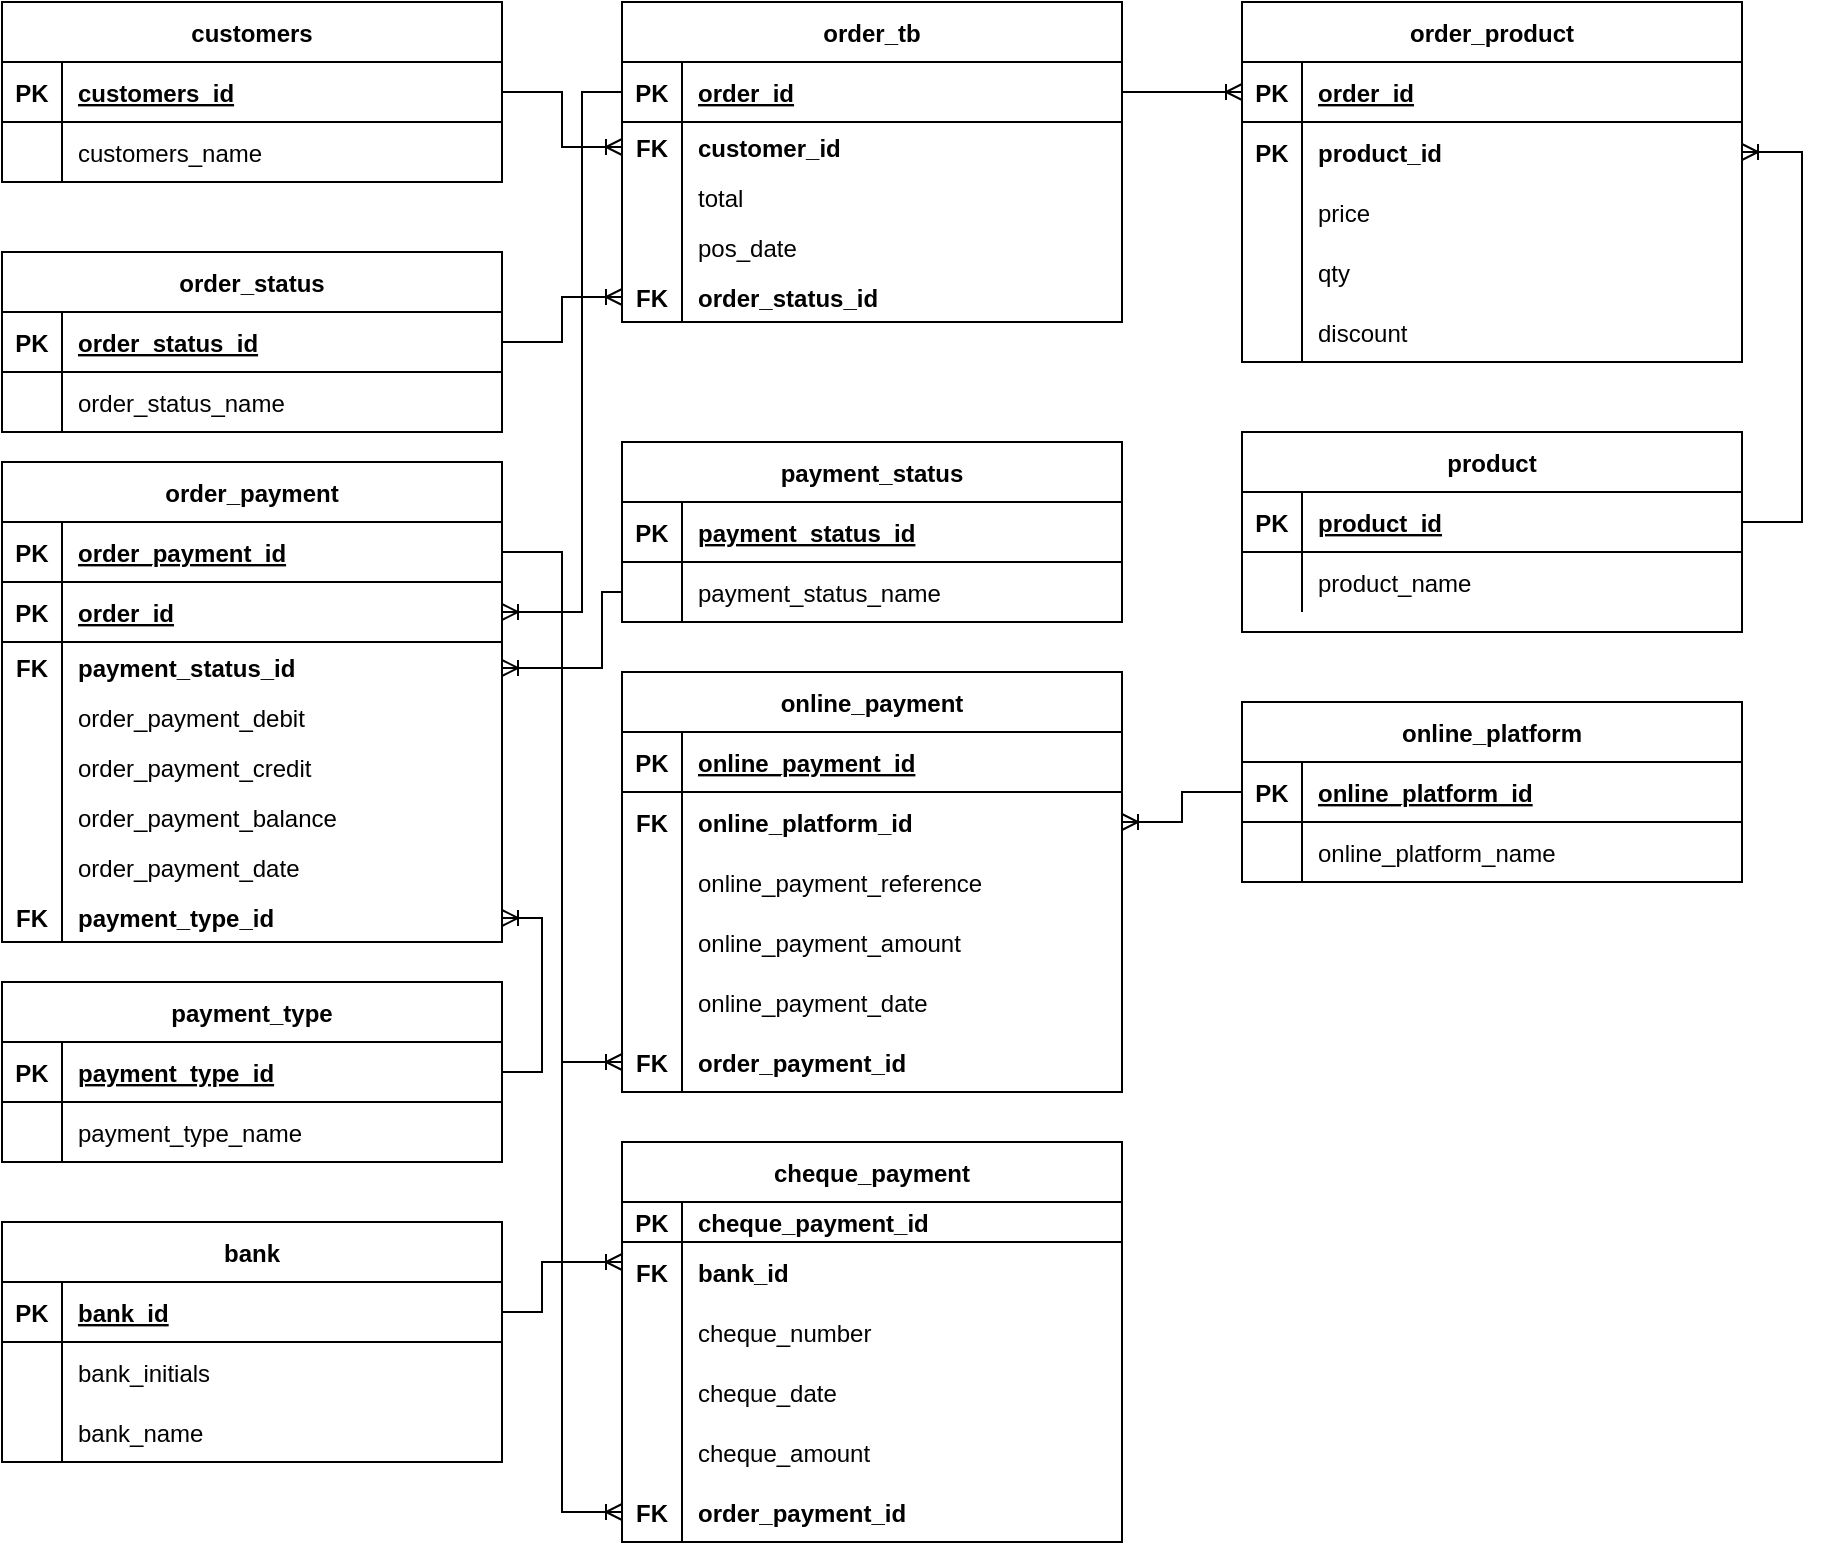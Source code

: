<mxfile version="15.5.2" type="device"><diagram id="R2lEEEUBdFMjLlhIrx00" name="Page-1"><mxGraphModel dx="1693" dy="313" grid="1" gridSize="10" guides="1" tooltips="1" connect="1" arrows="1" fold="1" page="1" pageScale="1" pageWidth="1100" pageHeight="850" math="0" shadow="0" extFonts="Permanent Marker^https://fonts.googleapis.com/css?family=Permanent+Marker"><root><mxCell id="0"/><mxCell id="1" parent="0"/><mxCell id="C-vyLk0tnHw3VtMMgP7b-23" value="customers" style="shape=table;startSize=30;container=1;collapsible=1;childLayout=tableLayout;fixedRows=1;rowLines=0;fontStyle=1;align=center;resizeLast=1;" parent="1" vertex="1"><mxGeometry x="-1100" width="250" height="90" as="geometry"/></mxCell><mxCell id="C-vyLk0tnHw3VtMMgP7b-24" value="" style="shape=partialRectangle;collapsible=0;dropTarget=0;pointerEvents=0;fillColor=none;points=[[0,0.5],[1,0.5]];portConstraint=eastwest;top=0;left=0;right=0;bottom=1;" parent="C-vyLk0tnHw3VtMMgP7b-23" vertex="1"><mxGeometry y="30" width="250" height="30" as="geometry"/></mxCell><mxCell id="C-vyLk0tnHw3VtMMgP7b-25" value="PK" style="shape=partialRectangle;overflow=hidden;connectable=0;fillColor=none;top=0;left=0;bottom=0;right=0;fontStyle=1;" parent="C-vyLk0tnHw3VtMMgP7b-24" vertex="1"><mxGeometry width="30" height="30" as="geometry"><mxRectangle width="30" height="30" as="alternateBounds"/></mxGeometry></mxCell><mxCell id="C-vyLk0tnHw3VtMMgP7b-26" value="customers_id" style="shape=partialRectangle;overflow=hidden;connectable=0;fillColor=none;top=0;left=0;bottom=0;right=0;align=left;spacingLeft=6;fontStyle=5;" parent="C-vyLk0tnHw3VtMMgP7b-24" vertex="1"><mxGeometry x="30" width="220" height="30" as="geometry"><mxRectangle width="220" height="30" as="alternateBounds"/></mxGeometry></mxCell><mxCell id="C-vyLk0tnHw3VtMMgP7b-27" value="" style="shape=partialRectangle;collapsible=0;dropTarget=0;pointerEvents=0;fillColor=none;points=[[0,0.5],[1,0.5]];portConstraint=eastwest;top=0;left=0;right=0;bottom=0;" parent="C-vyLk0tnHw3VtMMgP7b-23" vertex="1"><mxGeometry y="60" width="250" height="30" as="geometry"/></mxCell><mxCell id="C-vyLk0tnHw3VtMMgP7b-28" value="" style="shape=partialRectangle;overflow=hidden;connectable=0;fillColor=none;top=0;left=0;bottom=0;right=0;" parent="C-vyLk0tnHw3VtMMgP7b-27" vertex="1"><mxGeometry width="30" height="30" as="geometry"><mxRectangle width="30" height="30" as="alternateBounds"/></mxGeometry></mxCell><mxCell id="C-vyLk0tnHw3VtMMgP7b-29" value="customers_name" style="shape=partialRectangle;overflow=hidden;connectable=0;fillColor=none;top=0;left=0;bottom=0;right=0;align=left;spacingLeft=6;" parent="C-vyLk0tnHw3VtMMgP7b-27" vertex="1"><mxGeometry x="30" width="220" height="30" as="geometry"><mxRectangle width="220" height="30" as="alternateBounds"/></mxGeometry></mxCell><mxCell id="OqWSQpisid475_bXJxbs-2" value="product" style="shape=table;startSize=30;container=1;collapsible=1;childLayout=tableLayout;fixedRows=1;rowLines=0;fontStyle=1;align=center;resizeLast=1;" parent="1" vertex="1"><mxGeometry x="-480" y="215" width="250" height="100" as="geometry"/></mxCell><mxCell id="OqWSQpisid475_bXJxbs-3" value="" style="shape=partialRectangle;collapsible=0;dropTarget=0;pointerEvents=0;fillColor=none;points=[[0,0.5],[1,0.5]];portConstraint=eastwest;top=0;left=0;right=0;bottom=1;" parent="OqWSQpisid475_bXJxbs-2" vertex="1"><mxGeometry y="30" width="250" height="30" as="geometry"/></mxCell><mxCell id="OqWSQpisid475_bXJxbs-4" value="PK" style="shape=partialRectangle;overflow=hidden;connectable=0;fillColor=none;top=0;left=0;bottom=0;right=0;fontStyle=1;" parent="OqWSQpisid475_bXJxbs-3" vertex="1"><mxGeometry width="30" height="30" as="geometry"><mxRectangle width="30" height="30" as="alternateBounds"/></mxGeometry></mxCell><mxCell id="OqWSQpisid475_bXJxbs-5" value="product_id" style="shape=partialRectangle;overflow=hidden;connectable=0;fillColor=none;top=0;left=0;bottom=0;right=0;align=left;spacingLeft=6;fontStyle=5;" parent="OqWSQpisid475_bXJxbs-3" vertex="1"><mxGeometry x="30" width="220" height="30" as="geometry"><mxRectangle width="220" height="30" as="alternateBounds"/></mxGeometry></mxCell><mxCell id="OqWSQpisid475_bXJxbs-6" value="" style="shape=partialRectangle;collapsible=0;dropTarget=0;pointerEvents=0;fillColor=none;points=[[0,0.5],[1,0.5]];portConstraint=eastwest;top=0;left=0;right=0;bottom=0;" parent="OqWSQpisid475_bXJxbs-2" vertex="1"><mxGeometry y="60" width="250" height="30" as="geometry"/></mxCell><mxCell id="OqWSQpisid475_bXJxbs-7" value="" style="shape=partialRectangle;overflow=hidden;connectable=0;fillColor=none;top=0;left=0;bottom=0;right=0;" parent="OqWSQpisid475_bXJxbs-6" vertex="1"><mxGeometry width="30" height="30" as="geometry"><mxRectangle width="30" height="30" as="alternateBounds"/></mxGeometry></mxCell><mxCell id="OqWSQpisid475_bXJxbs-8" value="product_name" style="shape=partialRectangle;overflow=hidden;connectable=0;fillColor=none;top=0;left=0;bottom=0;right=0;align=left;spacingLeft=6;" parent="OqWSQpisid475_bXJxbs-6" vertex="1"><mxGeometry x="30" width="220" height="30" as="geometry"><mxRectangle width="220" height="30" as="alternateBounds"/></mxGeometry></mxCell><mxCell id="OqWSQpisid475_bXJxbs-9" value="order_product" style="shape=table;startSize=30;container=1;collapsible=1;childLayout=tableLayout;fixedRows=1;rowLines=0;fontStyle=1;align=center;resizeLast=1;" parent="1" vertex="1"><mxGeometry x="-480" width="250" height="180" as="geometry"/></mxCell><mxCell id="OqWSQpisid475_bXJxbs-10" value="" style="shape=partialRectangle;collapsible=0;dropTarget=0;pointerEvents=0;fillColor=none;points=[[0,0.5],[1,0.5]];portConstraint=eastwest;top=0;left=0;right=0;bottom=1;" parent="OqWSQpisid475_bXJxbs-9" vertex="1"><mxGeometry y="30" width="250" height="30" as="geometry"/></mxCell><mxCell id="OqWSQpisid475_bXJxbs-11" value="PK" style="shape=partialRectangle;overflow=hidden;connectable=0;fillColor=none;top=0;left=0;bottom=0;right=0;fontStyle=1;" parent="OqWSQpisid475_bXJxbs-10" vertex="1"><mxGeometry width="30" height="30" as="geometry"><mxRectangle width="30" height="30" as="alternateBounds"/></mxGeometry></mxCell><mxCell id="OqWSQpisid475_bXJxbs-12" value="order_id" style="shape=partialRectangle;overflow=hidden;connectable=0;fillColor=none;top=0;left=0;bottom=0;right=0;align=left;spacingLeft=6;fontStyle=5;" parent="OqWSQpisid475_bXJxbs-10" vertex="1"><mxGeometry x="30" width="220" height="30" as="geometry"><mxRectangle width="220" height="30" as="alternateBounds"/></mxGeometry></mxCell><mxCell id="OqWSQpisid475_bXJxbs-13" value="" style="shape=partialRectangle;collapsible=0;dropTarget=0;pointerEvents=0;fillColor=none;points=[[0,0.5],[1,0.5]];portConstraint=eastwest;top=0;left=0;right=0;bottom=0;" parent="OqWSQpisid475_bXJxbs-9" vertex="1"><mxGeometry y="60" width="250" height="30" as="geometry"/></mxCell><mxCell id="OqWSQpisid475_bXJxbs-14" value="PK" style="shape=partialRectangle;overflow=hidden;connectable=0;fillColor=none;top=0;left=0;bottom=0;right=0;fontStyle=1" parent="OqWSQpisid475_bXJxbs-13" vertex="1"><mxGeometry width="30" height="30" as="geometry"><mxRectangle width="30" height="30" as="alternateBounds"/></mxGeometry></mxCell><mxCell id="OqWSQpisid475_bXJxbs-15" value="product_id" style="shape=partialRectangle;overflow=hidden;connectable=0;fillColor=none;top=0;left=0;bottom=0;right=0;align=left;spacingLeft=6;fontStyle=1" parent="OqWSQpisid475_bXJxbs-13" vertex="1"><mxGeometry x="30" width="220" height="30" as="geometry"><mxRectangle width="220" height="30" as="alternateBounds"/></mxGeometry></mxCell><mxCell id="908LzbmPAk_GckwjNabl-1" style="shape=partialRectangle;collapsible=0;dropTarget=0;pointerEvents=0;fillColor=none;points=[[0,0.5],[1,0.5]];portConstraint=eastwest;top=0;left=0;right=0;bottom=0;" parent="OqWSQpisid475_bXJxbs-9" vertex="1"><mxGeometry y="90" width="250" height="30" as="geometry"/></mxCell><mxCell id="908LzbmPAk_GckwjNabl-2" style="shape=partialRectangle;overflow=hidden;connectable=0;fillColor=none;top=0;left=0;bottom=0;right=0;fontStyle=1" parent="908LzbmPAk_GckwjNabl-1" vertex="1"><mxGeometry width="30" height="30" as="geometry"><mxRectangle width="30" height="30" as="alternateBounds"/></mxGeometry></mxCell><mxCell id="908LzbmPAk_GckwjNabl-3" value="price" style="shape=partialRectangle;overflow=hidden;connectable=0;fillColor=none;top=0;left=0;bottom=0;right=0;align=left;spacingLeft=6;fontStyle=0" parent="908LzbmPAk_GckwjNabl-1" vertex="1"><mxGeometry x="30" width="220" height="30" as="geometry"><mxRectangle width="220" height="30" as="alternateBounds"/></mxGeometry></mxCell><mxCell id="908LzbmPAk_GckwjNabl-4" style="shape=partialRectangle;collapsible=0;dropTarget=0;pointerEvents=0;fillColor=none;points=[[0,0.5],[1,0.5]];portConstraint=eastwest;top=0;left=0;right=0;bottom=0;" parent="OqWSQpisid475_bXJxbs-9" vertex="1"><mxGeometry y="120" width="250" height="30" as="geometry"/></mxCell><mxCell id="908LzbmPAk_GckwjNabl-5" style="shape=partialRectangle;overflow=hidden;connectable=0;fillColor=none;top=0;left=0;bottom=0;right=0;fontStyle=1" parent="908LzbmPAk_GckwjNabl-4" vertex="1"><mxGeometry width="30" height="30" as="geometry"><mxRectangle width="30" height="30" as="alternateBounds"/></mxGeometry></mxCell><mxCell id="908LzbmPAk_GckwjNabl-6" value="qty" style="shape=partialRectangle;overflow=hidden;connectable=0;fillColor=none;top=0;left=0;bottom=0;right=0;align=left;spacingLeft=6;fontStyle=0" parent="908LzbmPAk_GckwjNabl-4" vertex="1"><mxGeometry x="30" width="220" height="30" as="geometry"><mxRectangle width="220" height="30" as="alternateBounds"/></mxGeometry></mxCell><mxCell id="908LzbmPAk_GckwjNabl-7" style="shape=partialRectangle;collapsible=0;dropTarget=0;pointerEvents=0;fillColor=none;points=[[0,0.5],[1,0.5]];portConstraint=eastwest;top=0;left=0;right=0;bottom=0;" parent="OqWSQpisid475_bXJxbs-9" vertex="1"><mxGeometry y="150" width="250" height="30" as="geometry"/></mxCell><mxCell id="908LzbmPAk_GckwjNabl-8" style="shape=partialRectangle;overflow=hidden;connectable=0;fillColor=none;top=0;left=0;bottom=0;right=0;fontStyle=1" parent="908LzbmPAk_GckwjNabl-7" vertex="1"><mxGeometry width="30" height="30" as="geometry"><mxRectangle width="30" height="30" as="alternateBounds"/></mxGeometry></mxCell><mxCell id="908LzbmPAk_GckwjNabl-9" value="discount" style="shape=partialRectangle;overflow=hidden;connectable=0;fillColor=none;top=0;left=0;bottom=0;right=0;align=left;spacingLeft=6;fontStyle=0" parent="908LzbmPAk_GckwjNabl-7" vertex="1"><mxGeometry x="30" width="220" height="30" as="geometry"><mxRectangle width="220" height="30" as="alternateBounds"/></mxGeometry></mxCell><mxCell id="OqWSQpisid475_bXJxbs-23" value="order_tb" style="shape=table;startSize=30;container=1;collapsible=1;childLayout=tableLayout;fixedRows=1;rowLines=0;fontStyle=1;align=center;resizeLast=1;" parent="1" vertex="1"><mxGeometry x="-790" width="250" height="160" as="geometry"/></mxCell><mxCell id="OqWSQpisid475_bXJxbs-24" value="" style="shape=partialRectangle;collapsible=0;dropTarget=0;pointerEvents=0;fillColor=none;points=[[0,0.5],[1,0.5]];portConstraint=eastwest;top=0;left=0;right=0;bottom=1;" parent="OqWSQpisid475_bXJxbs-23" vertex="1"><mxGeometry y="30" width="250" height="30" as="geometry"/></mxCell><mxCell id="OqWSQpisid475_bXJxbs-25" value="PK" style="shape=partialRectangle;overflow=hidden;connectable=0;fillColor=none;top=0;left=0;bottom=0;right=0;fontStyle=1;" parent="OqWSQpisid475_bXJxbs-24" vertex="1"><mxGeometry width="30" height="30" as="geometry"><mxRectangle width="30" height="30" as="alternateBounds"/></mxGeometry></mxCell><mxCell id="OqWSQpisid475_bXJxbs-26" value="order_id" style="shape=partialRectangle;overflow=hidden;connectable=0;fillColor=none;top=0;left=0;bottom=0;right=0;align=left;spacingLeft=6;fontStyle=5;" parent="OqWSQpisid475_bXJxbs-24" vertex="1"><mxGeometry x="30" width="220" height="30" as="geometry"><mxRectangle width="220" height="30" as="alternateBounds"/></mxGeometry></mxCell><mxCell id="OqWSQpisid475_bXJxbs-27" value="" style="shape=partialRectangle;collapsible=0;dropTarget=0;pointerEvents=0;fillColor=none;points=[[0,0.5],[1,0.5]];portConstraint=eastwest;top=0;left=0;right=0;bottom=0;" parent="OqWSQpisid475_bXJxbs-23" vertex="1"><mxGeometry y="60" width="250" height="25" as="geometry"/></mxCell><mxCell id="OqWSQpisid475_bXJxbs-28" value="FK" style="shape=partialRectangle;overflow=hidden;connectable=0;fillColor=none;top=0;left=0;bottom=0;right=0;fontStyle=1" parent="OqWSQpisid475_bXJxbs-27" vertex="1"><mxGeometry width="30" height="25" as="geometry"><mxRectangle width="30" height="25" as="alternateBounds"/></mxGeometry></mxCell><mxCell id="OqWSQpisid475_bXJxbs-29" value="customer_id" style="shape=partialRectangle;overflow=hidden;connectable=0;fillColor=none;top=0;left=0;bottom=0;right=0;align=left;spacingLeft=6;fontStyle=1" parent="OqWSQpisid475_bXJxbs-27" vertex="1"><mxGeometry x="30" width="220" height="25" as="geometry"><mxRectangle width="220" height="25" as="alternateBounds"/></mxGeometry></mxCell><mxCell id="908LzbmPAk_GckwjNabl-13" style="shape=partialRectangle;collapsible=0;dropTarget=0;pointerEvents=0;fillColor=none;points=[[0,0.5],[1,0.5]];portConstraint=eastwest;top=0;left=0;right=0;bottom=0;" parent="OqWSQpisid475_bXJxbs-23" vertex="1"><mxGeometry y="85" width="250" height="25" as="geometry"/></mxCell><mxCell id="908LzbmPAk_GckwjNabl-14" style="shape=partialRectangle;overflow=hidden;connectable=0;fillColor=none;top=0;left=0;bottom=0;right=0;fontStyle=1" parent="908LzbmPAk_GckwjNabl-13" vertex="1"><mxGeometry width="30" height="25" as="geometry"><mxRectangle width="30" height="25" as="alternateBounds"/></mxGeometry></mxCell><mxCell id="908LzbmPAk_GckwjNabl-15" value="total  " style="shape=partialRectangle;overflow=hidden;connectable=0;fillColor=none;top=0;left=0;bottom=0;right=0;align=left;spacingLeft=6;fontStyle=0" parent="908LzbmPAk_GckwjNabl-13" vertex="1"><mxGeometry x="30" width="220" height="25" as="geometry"><mxRectangle width="220" height="25" as="alternateBounds"/></mxGeometry></mxCell><mxCell id="908LzbmPAk_GckwjNabl-10" style="shape=partialRectangle;collapsible=0;dropTarget=0;pointerEvents=0;fillColor=none;points=[[0,0.5],[1,0.5]];portConstraint=eastwest;top=0;left=0;right=0;bottom=0;" parent="OqWSQpisid475_bXJxbs-23" vertex="1"><mxGeometry y="110" width="250" height="25" as="geometry"/></mxCell><mxCell id="908LzbmPAk_GckwjNabl-11" style="shape=partialRectangle;overflow=hidden;connectable=0;fillColor=none;top=0;left=0;bottom=0;right=0;fontStyle=1" parent="908LzbmPAk_GckwjNabl-10" vertex="1"><mxGeometry width="30" height="25" as="geometry"><mxRectangle width="30" height="25" as="alternateBounds"/></mxGeometry></mxCell><mxCell id="908LzbmPAk_GckwjNabl-12" value="pos_date" style="shape=partialRectangle;overflow=hidden;connectable=0;fillColor=none;top=0;left=0;bottom=0;right=0;align=left;spacingLeft=6;fontStyle=0" parent="908LzbmPAk_GckwjNabl-10" vertex="1"><mxGeometry x="30" width="220" height="25" as="geometry"><mxRectangle width="220" height="25" as="alternateBounds"/></mxGeometry></mxCell><mxCell id="jsMU0-LpwHK5cwiuNWAK-1" style="shape=partialRectangle;collapsible=0;dropTarget=0;pointerEvents=0;fillColor=none;points=[[0,0.5],[1,0.5]];portConstraint=eastwest;top=0;left=0;right=0;bottom=0;" vertex="1" parent="OqWSQpisid475_bXJxbs-23"><mxGeometry y="135" width="250" height="25" as="geometry"/></mxCell><mxCell id="jsMU0-LpwHK5cwiuNWAK-2" value="FK" style="shape=partialRectangle;overflow=hidden;connectable=0;fillColor=none;top=0;left=0;bottom=0;right=0;fontStyle=1" vertex="1" parent="jsMU0-LpwHK5cwiuNWAK-1"><mxGeometry width="30" height="25" as="geometry"><mxRectangle width="30" height="25" as="alternateBounds"/></mxGeometry></mxCell><mxCell id="jsMU0-LpwHK5cwiuNWAK-3" value="order_status_id" style="shape=partialRectangle;overflow=hidden;connectable=0;fillColor=none;top=0;left=0;bottom=0;right=0;align=left;spacingLeft=6;fontStyle=1" vertex="1" parent="jsMU0-LpwHK5cwiuNWAK-1"><mxGeometry x="30" width="220" height="25" as="geometry"><mxRectangle width="220" height="25" as="alternateBounds"/></mxGeometry></mxCell><mxCell id="OqWSQpisid475_bXJxbs-31" value="" style="edgeStyle=entityRelationEdgeStyle;fontSize=12;html=1;endArrow=ERoneToMany;rounded=0;exitX=1;exitY=0.5;exitDx=0;exitDy=0;entryX=0;entryY=0.5;entryDx=0;entryDy=0;" parent="1" source="C-vyLk0tnHw3VtMMgP7b-24" target="OqWSQpisid475_bXJxbs-27" edge="1"><mxGeometry x="-1100" width="100" height="100" as="geometry"><mxPoint x="-660" y="235" as="sourcePoint"/><mxPoint x="-560" y="135" as="targetPoint"/></mxGeometry></mxCell><mxCell id="OqWSQpisid475_bXJxbs-33" value="" style="edgeStyle=entityRelationEdgeStyle;fontSize=12;html=1;endArrow=ERoneToMany;rounded=0;exitX=1;exitY=0.5;exitDx=0;exitDy=0;" parent="1" source="OqWSQpisid475_bXJxbs-3" target="OqWSQpisid475_bXJxbs-13" edge="1"><mxGeometry x="-1100" width="100" height="100" as="geometry"><mxPoint x="-840" y="55" as="sourcePoint"/><mxPoint x="-750" y="85" as="targetPoint"/></mxGeometry></mxCell><mxCell id="OqWSQpisid475_bXJxbs-34" value="" style="edgeStyle=entityRelationEdgeStyle;fontSize=12;html=1;endArrow=ERoneToMany;rounded=0;" parent="1" source="OqWSQpisid475_bXJxbs-24" target="OqWSQpisid475_bXJxbs-10" edge="1"><mxGeometry x="-1100" width="100" height="100" as="geometry"><mxPoint x="-840" y="135" as="sourcePoint"/><mxPoint x="-750" y="85" as="targetPoint"/></mxGeometry></mxCell><mxCell id="OqWSQpisid475_bXJxbs-35" value="order_payment" style="shape=table;startSize=30;container=1;collapsible=1;childLayout=tableLayout;fixedRows=1;rowLines=0;fontStyle=1;align=center;resizeLast=1;" parent="1" vertex="1"><mxGeometry x="-1100" y="230" width="250" height="240" as="geometry"/></mxCell><mxCell id="OqWSQpisid475_bXJxbs-36" value="" style="shape=partialRectangle;collapsible=0;dropTarget=0;pointerEvents=0;fillColor=none;points=[[0,0.5],[1,0.5]];portConstraint=eastwest;top=0;left=0;right=0;bottom=1;" parent="OqWSQpisid475_bXJxbs-35" vertex="1"><mxGeometry y="30" width="250" height="30" as="geometry"/></mxCell><mxCell id="OqWSQpisid475_bXJxbs-37" value="PK" style="shape=partialRectangle;overflow=hidden;connectable=0;fillColor=none;top=0;left=0;bottom=0;right=0;fontStyle=1;" parent="OqWSQpisid475_bXJxbs-36" vertex="1"><mxGeometry width="30" height="30" as="geometry"><mxRectangle width="30" height="30" as="alternateBounds"/></mxGeometry></mxCell><mxCell id="OqWSQpisid475_bXJxbs-38" value="order_payment_id" style="shape=partialRectangle;overflow=hidden;connectable=0;fillColor=none;top=0;left=0;bottom=0;right=0;align=left;spacingLeft=6;fontStyle=5;" parent="OqWSQpisid475_bXJxbs-36" vertex="1"><mxGeometry x="30" width="220" height="30" as="geometry"><mxRectangle width="220" height="30" as="alternateBounds"/></mxGeometry></mxCell><mxCell id="OqWSQpisid475_bXJxbs-80" style="shape=partialRectangle;collapsible=0;dropTarget=0;pointerEvents=0;fillColor=none;points=[[0,0.5],[1,0.5]];portConstraint=eastwest;top=0;left=0;right=0;bottom=1;" parent="OqWSQpisid475_bXJxbs-35" vertex="1"><mxGeometry y="60" width="250" height="30" as="geometry"/></mxCell><mxCell id="OqWSQpisid475_bXJxbs-81" value="PK" style="shape=partialRectangle;overflow=hidden;connectable=0;fillColor=none;top=0;left=0;bottom=0;right=0;fontStyle=1;" parent="OqWSQpisid475_bXJxbs-80" vertex="1"><mxGeometry width="30" height="30" as="geometry"><mxRectangle width="30" height="30" as="alternateBounds"/></mxGeometry></mxCell><mxCell id="OqWSQpisid475_bXJxbs-82" value="order_id" style="shape=partialRectangle;overflow=hidden;connectable=0;fillColor=none;top=0;left=0;bottom=0;right=0;align=left;spacingLeft=6;fontStyle=5;" parent="OqWSQpisid475_bXJxbs-80" vertex="1"><mxGeometry x="30" width="220" height="30" as="geometry"><mxRectangle width="220" height="30" as="alternateBounds"/></mxGeometry></mxCell><mxCell id="OqWSQpisid475_bXJxbs-61" style="shape=partialRectangle;collapsible=0;dropTarget=0;pointerEvents=0;fillColor=none;points=[[0,0.5],[1,0.5]];portConstraint=eastwest;top=0;left=0;right=0;bottom=0;" parent="OqWSQpisid475_bXJxbs-35" vertex="1"><mxGeometry y="90" width="250" height="25" as="geometry"/></mxCell><mxCell id="OqWSQpisid475_bXJxbs-62" value="FK" style="shape=partialRectangle;overflow=hidden;connectable=0;fillColor=none;top=0;left=0;bottom=0;right=0;fontStyle=1" parent="OqWSQpisid475_bXJxbs-61" vertex="1"><mxGeometry width="30" height="25" as="geometry"><mxRectangle width="30" height="25" as="alternateBounds"/></mxGeometry></mxCell><mxCell id="OqWSQpisid475_bXJxbs-63" value="payment_status_id" style="shape=partialRectangle;overflow=hidden;connectable=0;fillColor=none;top=0;left=0;bottom=0;right=0;align=left;spacingLeft=6;fontStyle=1" parent="OqWSQpisid475_bXJxbs-61" vertex="1"><mxGeometry x="30" width="220" height="25" as="geometry"><mxRectangle width="220" height="25" as="alternateBounds"/></mxGeometry></mxCell><mxCell id="OqWSQpisid475_bXJxbs-65" style="shape=partialRectangle;collapsible=0;dropTarget=0;pointerEvents=0;fillColor=none;points=[[0,0.5],[1,0.5]];portConstraint=eastwest;top=0;left=0;right=0;bottom=0;" parent="OqWSQpisid475_bXJxbs-35" vertex="1"><mxGeometry y="115" width="250" height="25" as="geometry"/></mxCell><mxCell id="OqWSQpisid475_bXJxbs-66" style="shape=partialRectangle;overflow=hidden;connectable=0;fillColor=none;top=0;left=0;bottom=0;right=0;fontStyle=1" parent="OqWSQpisid475_bXJxbs-65" vertex="1"><mxGeometry width="30" height="25" as="geometry"><mxRectangle width="30" height="25" as="alternateBounds"/></mxGeometry></mxCell><mxCell id="OqWSQpisid475_bXJxbs-67" value="order_payment_debit" style="shape=partialRectangle;overflow=hidden;connectable=0;fillColor=none;top=0;left=0;bottom=0;right=0;align=left;spacingLeft=6;fontStyle=0" parent="OqWSQpisid475_bXJxbs-65" vertex="1"><mxGeometry x="30" width="220" height="25" as="geometry"><mxRectangle width="220" height="25" as="alternateBounds"/></mxGeometry></mxCell><mxCell id="OqWSQpisid475_bXJxbs-68" style="shape=partialRectangle;collapsible=0;dropTarget=0;pointerEvents=0;fillColor=none;points=[[0,0.5],[1,0.5]];portConstraint=eastwest;top=0;left=0;right=0;bottom=0;" parent="OqWSQpisid475_bXJxbs-35" vertex="1"><mxGeometry y="140" width="250" height="25" as="geometry"/></mxCell><mxCell id="OqWSQpisid475_bXJxbs-69" style="shape=partialRectangle;overflow=hidden;connectable=0;fillColor=none;top=0;left=0;bottom=0;right=0;fontStyle=1" parent="OqWSQpisid475_bXJxbs-68" vertex="1"><mxGeometry width="30" height="25" as="geometry"><mxRectangle width="30" height="25" as="alternateBounds"/></mxGeometry></mxCell><mxCell id="OqWSQpisid475_bXJxbs-70" value="order_payment_credit" style="shape=partialRectangle;overflow=hidden;connectable=0;fillColor=none;top=0;left=0;bottom=0;right=0;align=left;spacingLeft=6;fontStyle=0" parent="OqWSQpisid475_bXJxbs-68" vertex="1"><mxGeometry x="30" width="220" height="25" as="geometry"><mxRectangle width="220" height="25" as="alternateBounds"/></mxGeometry></mxCell><mxCell id="OqWSQpisid475_bXJxbs-71" style="shape=partialRectangle;collapsible=0;dropTarget=0;pointerEvents=0;fillColor=none;points=[[0,0.5],[1,0.5]];portConstraint=eastwest;top=0;left=0;right=0;bottom=0;" parent="OqWSQpisid475_bXJxbs-35" vertex="1"><mxGeometry y="165" width="250" height="25" as="geometry"/></mxCell><mxCell id="OqWSQpisid475_bXJxbs-72" style="shape=partialRectangle;overflow=hidden;connectable=0;fillColor=none;top=0;left=0;bottom=0;right=0;fontStyle=1" parent="OqWSQpisid475_bXJxbs-71" vertex="1"><mxGeometry width="30" height="25" as="geometry"><mxRectangle width="30" height="25" as="alternateBounds"/></mxGeometry></mxCell><mxCell id="OqWSQpisid475_bXJxbs-73" value="order_payment_balance" style="shape=partialRectangle;overflow=hidden;connectable=0;fillColor=none;top=0;left=0;bottom=0;right=0;align=left;spacingLeft=6;fontStyle=0" parent="OqWSQpisid475_bXJxbs-71" vertex="1"><mxGeometry x="30" width="220" height="25" as="geometry"><mxRectangle width="220" height="25" as="alternateBounds"/></mxGeometry></mxCell><mxCell id="OqWSQpisid475_bXJxbs-176" style="shape=partialRectangle;collapsible=0;dropTarget=0;pointerEvents=0;fillColor=none;points=[[0,0.5],[1,0.5]];portConstraint=eastwest;top=0;left=0;right=0;bottom=0;" parent="OqWSQpisid475_bXJxbs-35" vertex="1"><mxGeometry y="190" width="250" height="25" as="geometry"/></mxCell><mxCell id="OqWSQpisid475_bXJxbs-177" style="shape=partialRectangle;overflow=hidden;connectable=0;fillColor=none;top=0;left=0;bottom=0;right=0;fontStyle=1" parent="OqWSQpisid475_bXJxbs-176" vertex="1"><mxGeometry width="30" height="25" as="geometry"><mxRectangle width="30" height="25" as="alternateBounds"/></mxGeometry></mxCell><mxCell id="OqWSQpisid475_bXJxbs-178" value="order_payment_date" style="shape=partialRectangle;overflow=hidden;connectable=0;fillColor=none;top=0;left=0;bottom=0;right=0;align=left;spacingLeft=6;fontStyle=0" parent="OqWSQpisid475_bXJxbs-176" vertex="1"><mxGeometry x="30" width="220" height="25" as="geometry"><mxRectangle width="220" height="25" as="alternateBounds"/></mxGeometry></mxCell><mxCell id="OqWSQpisid475_bXJxbs-173" style="shape=partialRectangle;collapsible=0;dropTarget=0;pointerEvents=0;fillColor=none;points=[[0,0.5],[1,0.5]];portConstraint=eastwest;top=0;left=0;right=0;bottom=0;" parent="OqWSQpisid475_bXJxbs-35" vertex="1"><mxGeometry y="215" width="250" height="25" as="geometry"/></mxCell><mxCell id="OqWSQpisid475_bXJxbs-174" value="FK" style="shape=partialRectangle;overflow=hidden;connectable=0;fillColor=none;top=0;left=0;bottom=0;right=0;fontStyle=1" parent="OqWSQpisid475_bXJxbs-173" vertex="1"><mxGeometry width="30" height="25" as="geometry"><mxRectangle width="30" height="25" as="alternateBounds"/></mxGeometry></mxCell><mxCell id="OqWSQpisid475_bXJxbs-175" value="payment_type_id" style="shape=partialRectangle;overflow=hidden;connectable=0;fillColor=none;top=0;left=0;bottom=0;right=0;align=left;spacingLeft=6;fontStyle=1" parent="OqWSQpisid475_bXJxbs-173" vertex="1"><mxGeometry x="30" width="220" height="25" as="geometry"><mxRectangle width="220" height="25" as="alternateBounds"/></mxGeometry></mxCell><mxCell id="OqWSQpisid475_bXJxbs-50" value="" style="fontSize=12;html=1;endArrow=ERoneToMany;rounded=0;edgeStyle=orthogonalEdgeStyle;exitX=0;exitY=0.5;exitDx=0;exitDy=0;" parent="1" source="OqWSQpisid475_bXJxbs-24" target="OqWSQpisid475_bXJxbs-80" edge="1"><mxGeometry x="-1100" width="100" height="100" as="geometry"><mxPoint x="-820" y="25" as="sourcePoint"/><mxPoint x="-800" y="370" as="targetPoint"/><Array as="points"><mxPoint x="-810" y="45"/><mxPoint x="-810" y="305"/></Array></mxGeometry></mxCell><mxCell id="OqWSQpisid475_bXJxbs-54" value="payment_status" style="shape=table;startSize=30;container=1;collapsible=1;childLayout=tableLayout;fixedRows=1;rowLines=0;fontStyle=1;align=center;resizeLast=1;" parent="1" vertex="1"><mxGeometry x="-790" y="220" width="250" height="90" as="geometry"/></mxCell><mxCell id="OqWSQpisid475_bXJxbs-55" value="" style="shape=partialRectangle;collapsible=0;dropTarget=0;pointerEvents=0;fillColor=none;points=[[0,0.5],[1,0.5]];portConstraint=eastwest;top=0;left=0;right=0;bottom=1;" parent="OqWSQpisid475_bXJxbs-54" vertex="1"><mxGeometry y="30" width="250" height="30" as="geometry"/></mxCell><mxCell id="OqWSQpisid475_bXJxbs-56" value="PK" style="shape=partialRectangle;overflow=hidden;connectable=0;fillColor=none;top=0;left=0;bottom=0;right=0;fontStyle=1;" parent="OqWSQpisid475_bXJxbs-55" vertex="1"><mxGeometry width="30" height="30" as="geometry"><mxRectangle width="30" height="30" as="alternateBounds"/></mxGeometry></mxCell><mxCell id="OqWSQpisid475_bXJxbs-57" value="payment_status_id" style="shape=partialRectangle;overflow=hidden;connectable=0;fillColor=none;top=0;left=0;bottom=0;right=0;align=left;spacingLeft=6;fontStyle=5;" parent="OqWSQpisid475_bXJxbs-55" vertex="1"><mxGeometry x="30" width="220" height="30" as="geometry"><mxRectangle width="220" height="30" as="alternateBounds"/></mxGeometry></mxCell><mxCell id="OqWSQpisid475_bXJxbs-58" value="" style="shape=partialRectangle;collapsible=0;dropTarget=0;pointerEvents=0;fillColor=none;points=[[0,0.5],[1,0.5]];portConstraint=eastwest;top=0;left=0;right=0;bottom=0;" parent="OqWSQpisid475_bXJxbs-54" vertex="1"><mxGeometry y="60" width="250" height="30" as="geometry"/></mxCell><mxCell id="OqWSQpisid475_bXJxbs-59" value="" style="shape=partialRectangle;overflow=hidden;connectable=0;fillColor=none;top=0;left=0;bottom=0;right=0;" parent="OqWSQpisid475_bXJxbs-58" vertex="1"><mxGeometry width="30" height="30" as="geometry"><mxRectangle width="30" height="30" as="alternateBounds"/></mxGeometry></mxCell><mxCell id="OqWSQpisid475_bXJxbs-60" value="payment_status_name" style="shape=partialRectangle;overflow=hidden;connectable=0;fillColor=none;top=0;left=0;bottom=0;right=0;align=left;spacingLeft=6;" parent="OqWSQpisid475_bXJxbs-58" vertex="1"><mxGeometry x="30" width="220" height="30" as="geometry"><mxRectangle width="220" height="30" as="alternateBounds"/></mxGeometry></mxCell><mxCell id="OqWSQpisid475_bXJxbs-89" value="online_payment" style="shape=table;startSize=30;container=1;collapsible=1;childLayout=tableLayout;fixedRows=1;rowLines=0;fontStyle=1;align=center;resizeLast=1;" parent="1" vertex="1"><mxGeometry x="-790" y="335" width="250" height="210" as="geometry"/></mxCell><mxCell id="OqWSQpisid475_bXJxbs-90" value="" style="shape=partialRectangle;collapsible=0;dropTarget=0;pointerEvents=0;fillColor=none;points=[[0,0.5],[1,0.5]];portConstraint=eastwest;top=0;left=0;right=0;bottom=1;" parent="OqWSQpisid475_bXJxbs-89" vertex="1"><mxGeometry y="30" width="250" height="30" as="geometry"/></mxCell><mxCell id="OqWSQpisid475_bXJxbs-91" value="PK" style="shape=partialRectangle;overflow=hidden;connectable=0;fillColor=none;top=0;left=0;bottom=0;right=0;fontStyle=1;" parent="OqWSQpisid475_bXJxbs-90" vertex="1"><mxGeometry width="30" height="30" as="geometry"><mxRectangle width="30" height="30" as="alternateBounds"/></mxGeometry></mxCell><mxCell id="OqWSQpisid475_bXJxbs-92" value="online_payment_id" style="shape=partialRectangle;overflow=hidden;connectable=0;fillColor=none;top=0;left=0;bottom=0;right=0;align=left;spacingLeft=6;fontStyle=5;" parent="OqWSQpisid475_bXJxbs-90" vertex="1"><mxGeometry x="30" width="220" height="30" as="geometry"><mxRectangle width="220" height="30" as="alternateBounds"/></mxGeometry></mxCell><mxCell id="OqWSQpisid475_bXJxbs-93" value="" style="shape=partialRectangle;collapsible=0;dropTarget=0;pointerEvents=0;fillColor=none;points=[[0,0.5],[1,0.5]];portConstraint=eastwest;top=0;left=0;right=0;bottom=0;" parent="OqWSQpisid475_bXJxbs-89" vertex="1"><mxGeometry y="60" width="250" height="30" as="geometry"/></mxCell><mxCell id="OqWSQpisid475_bXJxbs-94" value="FK" style="shape=partialRectangle;overflow=hidden;connectable=0;fillColor=none;top=0;left=0;bottom=0;right=0;fontStyle=1" parent="OqWSQpisid475_bXJxbs-93" vertex="1"><mxGeometry width="30" height="30" as="geometry"><mxRectangle width="30" height="30" as="alternateBounds"/></mxGeometry></mxCell><mxCell id="OqWSQpisid475_bXJxbs-95" value="online_platform_id" style="shape=partialRectangle;overflow=hidden;connectable=0;fillColor=none;top=0;left=0;bottom=0;right=0;align=left;spacingLeft=6;fontStyle=1" parent="OqWSQpisid475_bXJxbs-93" vertex="1"><mxGeometry x="30" width="220" height="30" as="geometry"><mxRectangle width="220" height="30" as="alternateBounds"/></mxGeometry></mxCell><mxCell id="OqWSQpisid475_bXJxbs-103" style="shape=partialRectangle;collapsible=0;dropTarget=0;pointerEvents=0;fillColor=none;points=[[0,0.5],[1,0.5]];portConstraint=eastwest;top=0;left=0;right=0;bottom=0;" parent="OqWSQpisid475_bXJxbs-89" vertex="1"><mxGeometry y="90" width="250" height="30" as="geometry"/></mxCell><mxCell id="OqWSQpisid475_bXJxbs-104" style="shape=partialRectangle;overflow=hidden;connectable=0;fillColor=none;top=0;left=0;bottom=0;right=0;" parent="OqWSQpisid475_bXJxbs-103" vertex="1"><mxGeometry width="30" height="30" as="geometry"><mxRectangle width="30" height="30" as="alternateBounds"/></mxGeometry></mxCell><mxCell id="OqWSQpisid475_bXJxbs-105" value="online_payment_reference" style="shape=partialRectangle;overflow=hidden;connectable=0;fillColor=none;top=0;left=0;bottom=0;right=0;align=left;spacingLeft=6;" parent="OqWSQpisid475_bXJxbs-103" vertex="1"><mxGeometry x="30" width="220" height="30" as="geometry"><mxRectangle width="220" height="30" as="alternateBounds"/></mxGeometry></mxCell><mxCell id="OqWSQpisid475_bXJxbs-191" style="shape=partialRectangle;collapsible=0;dropTarget=0;pointerEvents=0;fillColor=none;points=[[0,0.5],[1,0.5]];portConstraint=eastwest;top=0;left=0;right=0;bottom=0;" parent="OqWSQpisid475_bXJxbs-89" vertex="1"><mxGeometry y="120" width="250" height="30" as="geometry"/></mxCell><mxCell id="OqWSQpisid475_bXJxbs-192" style="shape=partialRectangle;overflow=hidden;connectable=0;fillColor=none;top=0;left=0;bottom=0;right=0;" parent="OqWSQpisid475_bXJxbs-191" vertex="1"><mxGeometry width="30" height="30" as="geometry"><mxRectangle width="30" height="30" as="alternateBounds"/></mxGeometry></mxCell><mxCell id="OqWSQpisid475_bXJxbs-193" value="online_payment_amount" style="shape=partialRectangle;overflow=hidden;connectable=0;fillColor=none;top=0;left=0;bottom=0;right=0;align=left;spacingLeft=6;" parent="OqWSQpisid475_bXJxbs-191" vertex="1"><mxGeometry x="30" width="220" height="30" as="geometry"><mxRectangle width="220" height="30" as="alternateBounds"/></mxGeometry></mxCell><mxCell id="OqWSQpisid475_bXJxbs-106" style="shape=partialRectangle;collapsible=0;dropTarget=0;pointerEvents=0;fillColor=none;points=[[0,0.5],[1,0.5]];portConstraint=eastwest;top=0;left=0;right=0;bottom=0;" parent="OqWSQpisid475_bXJxbs-89" vertex="1"><mxGeometry y="150" width="250" height="30" as="geometry"/></mxCell><mxCell id="OqWSQpisid475_bXJxbs-107" style="shape=partialRectangle;overflow=hidden;connectable=0;fillColor=none;top=0;left=0;bottom=0;right=0;" parent="OqWSQpisid475_bXJxbs-106" vertex="1"><mxGeometry width="30" height="30" as="geometry"><mxRectangle width="30" height="30" as="alternateBounds"/></mxGeometry></mxCell><mxCell id="OqWSQpisid475_bXJxbs-108" value="online_payment_date" style="shape=partialRectangle;overflow=hidden;connectable=0;fillColor=none;top=0;left=0;bottom=0;right=0;align=left;spacingLeft=6;" parent="OqWSQpisid475_bXJxbs-106" vertex="1"><mxGeometry x="30" width="220" height="30" as="geometry"><mxRectangle width="220" height="30" as="alternateBounds"/></mxGeometry></mxCell><mxCell id="OqWSQpisid475_bXJxbs-170" style="shape=partialRectangle;collapsible=0;dropTarget=0;pointerEvents=0;fillColor=none;points=[[0,0.5],[1,0.5]];portConstraint=eastwest;top=0;left=0;right=0;bottom=0;" parent="OqWSQpisid475_bXJxbs-89" vertex="1"><mxGeometry y="180" width="250" height="30" as="geometry"/></mxCell><mxCell id="OqWSQpisid475_bXJxbs-171" value="FK" style="shape=partialRectangle;overflow=hidden;connectable=0;fillColor=none;top=0;left=0;bottom=0;right=0;fontStyle=1" parent="OqWSQpisid475_bXJxbs-170" vertex="1"><mxGeometry width="30" height="30" as="geometry"><mxRectangle width="30" height="30" as="alternateBounds"/></mxGeometry></mxCell><mxCell id="OqWSQpisid475_bXJxbs-172" value="order_payment_id" style="shape=partialRectangle;overflow=hidden;connectable=0;fillColor=none;top=0;left=0;bottom=0;right=0;align=left;spacingLeft=6;fontStyle=1" parent="OqWSQpisid475_bXJxbs-170" vertex="1"><mxGeometry x="30" width="220" height="30" as="geometry"><mxRectangle width="220" height="30" as="alternateBounds"/></mxGeometry></mxCell><mxCell id="OqWSQpisid475_bXJxbs-96" value="online_platform" style="shape=table;startSize=30;container=1;collapsible=1;childLayout=tableLayout;fixedRows=1;rowLines=0;fontStyle=1;align=center;resizeLast=1;" parent="1" vertex="1"><mxGeometry x="-480" y="350" width="250" height="90" as="geometry"/></mxCell><mxCell id="OqWSQpisid475_bXJxbs-97" value="" style="shape=partialRectangle;collapsible=0;dropTarget=0;pointerEvents=0;fillColor=none;points=[[0,0.5],[1,0.5]];portConstraint=eastwest;top=0;left=0;right=0;bottom=1;" parent="OqWSQpisid475_bXJxbs-96" vertex="1"><mxGeometry y="30" width="250" height="30" as="geometry"/></mxCell><mxCell id="OqWSQpisid475_bXJxbs-98" value="PK" style="shape=partialRectangle;overflow=hidden;connectable=0;fillColor=none;top=0;left=0;bottom=0;right=0;fontStyle=1;" parent="OqWSQpisid475_bXJxbs-97" vertex="1"><mxGeometry width="30" height="30" as="geometry"><mxRectangle width="30" height="30" as="alternateBounds"/></mxGeometry></mxCell><mxCell id="OqWSQpisid475_bXJxbs-99" value="online_platform_id" style="shape=partialRectangle;overflow=hidden;connectable=0;fillColor=none;top=0;left=0;bottom=0;right=0;align=left;spacingLeft=6;fontStyle=5;" parent="OqWSQpisid475_bXJxbs-97" vertex="1"><mxGeometry x="30" width="220" height="30" as="geometry"><mxRectangle width="220" height="30" as="alternateBounds"/></mxGeometry></mxCell><mxCell id="OqWSQpisid475_bXJxbs-100" value="" style="shape=partialRectangle;collapsible=0;dropTarget=0;pointerEvents=0;fillColor=none;points=[[0,0.5],[1,0.5]];portConstraint=eastwest;top=0;left=0;right=0;bottom=0;" parent="OqWSQpisid475_bXJxbs-96" vertex="1"><mxGeometry y="60" width="250" height="30" as="geometry"/></mxCell><mxCell id="OqWSQpisid475_bXJxbs-101" value="" style="shape=partialRectangle;overflow=hidden;connectable=0;fillColor=none;top=0;left=0;bottom=0;right=0;" parent="OqWSQpisid475_bXJxbs-100" vertex="1"><mxGeometry width="30" height="30" as="geometry"><mxRectangle width="30" height="30" as="alternateBounds"/></mxGeometry></mxCell><mxCell id="OqWSQpisid475_bXJxbs-102" value="online_platform_name" style="shape=partialRectangle;overflow=hidden;connectable=0;fillColor=none;top=0;left=0;bottom=0;right=0;align=left;spacingLeft=6;" parent="OqWSQpisid475_bXJxbs-100" vertex="1"><mxGeometry x="30" width="220" height="30" as="geometry"><mxRectangle width="220" height="30" as="alternateBounds"/></mxGeometry></mxCell><mxCell id="OqWSQpisid475_bXJxbs-110" value="cheque_payment" style="shape=table;startSize=30;container=1;collapsible=1;childLayout=tableLayout;fixedRows=1;rowLines=0;fontStyle=1;align=center;resizeLast=1;" parent="1" vertex="1"><mxGeometry x="-790" y="570" width="250" height="200" as="geometry"/></mxCell><mxCell id="OqWSQpisid475_bXJxbs-111" value="" style="shape=partialRectangle;collapsible=0;dropTarget=0;pointerEvents=0;fillColor=none;points=[[0,0.5],[1,0.5]];portConstraint=eastwest;top=0;left=0;right=0;bottom=1;" parent="OqWSQpisid475_bXJxbs-110" vertex="1"><mxGeometry y="30" width="250" height="20" as="geometry"/></mxCell><mxCell id="OqWSQpisid475_bXJxbs-112" value="PK" style="shape=partialRectangle;overflow=hidden;connectable=0;fillColor=none;top=0;left=0;bottom=0;right=0;fontStyle=1;" parent="OqWSQpisid475_bXJxbs-111" vertex="1"><mxGeometry width="30" height="20" as="geometry"><mxRectangle width="30" height="20" as="alternateBounds"/></mxGeometry></mxCell><mxCell id="OqWSQpisid475_bXJxbs-113" value="cheque_payment_id" style="shape=partialRectangle;overflow=hidden;connectable=0;fillColor=none;top=0;left=0;bottom=0;right=0;align=left;spacingLeft=6;fontStyle=1;" parent="OqWSQpisid475_bXJxbs-111" vertex="1"><mxGeometry x="30" width="220" height="20" as="geometry"><mxRectangle width="220" height="20" as="alternateBounds"/></mxGeometry></mxCell><mxCell id="OqWSQpisid475_bXJxbs-114" value="" style="shape=partialRectangle;collapsible=0;dropTarget=0;pointerEvents=0;fillColor=none;points=[[0,0.5],[1,0.5]];portConstraint=eastwest;top=0;left=0;right=0;bottom=0;" parent="OqWSQpisid475_bXJxbs-110" vertex="1"><mxGeometry y="50" width="250" height="30" as="geometry"/></mxCell><mxCell id="OqWSQpisid475_bXJxbs-115" value="FK" style="shape=partialRectangle;overflow=hidden;connectable=0;fillColor=none;top=0;left=0;bottom=0;right=0;fontStyle=1" parent="OqWSQpisid475_bXJxbs-114" vertex="1"><mxGeometry width="30" height="30" as="geometry"><mxRectangle width="30" height="30" as="alternateBounds"/></mxGeometry></mxCell><mxCell id="OqWSQpisid475_bXJxbs-116" value="bank_id" style="shape=partialRectangle;overflow=hidden;connectable=0;fillColor=none;top=0;left=0;bottom=0;right=0;align=left;spacingLeft=6;fontStyle=1" parent="OqWSQpisid475_bXJxbs-114" vertex="1"><mxGeometry x="30" width="220" height="30" as="geometry"><mxRectangle width="220" height="30" as="alternateBounds"/></mxGeometry></mxCell><mxCell id="OqWSQpisid475_bXJxbs-117" style="shape=partialRectangle;collapsible=0;dropTarget=0;pointerEvents=0;fillColor=none;points=[[0,0.5],[1,0.5]];portConstraint=eastwest;top=0;left=0;right=0;bottom=0;" parent="OqWSQpisid475_bXJxbs-110" vertex="1"><mxGeometry y="80" width="250" height="30" as="geometry"/></mxCell><mxCell id="OqWSQpisid475_bXJxbs-118" style="shape=partialRectangle;overflow=hidden;connectable=0;fillColor=none;top=0;left=0;bottom=0;right=0;" parent="OqWSQpisid475_bXJxbs-117" vertex="1"><mxGeometry width="30" height="30" as="geometry"><mxRectangle width="30" height="30" as="alternateBounds"/></mxGeometry></mxCell><mxCell id="OqWSQpisid475_bXJxbs-119" value="cheque_number" style="shape=partialRectangle;overflow=hidden;connectable=0;fillColor=none;top=0;left=0;bottom=0;right=0;align=left;spacingLeft=6;" parent="OqWSQpisid475_bXJxbs-117" vertex="1"><mxGeometry x="30" width="220" height="30" as="geometry"><mxRectangle width="220" height="30" as="alternateBounds"/></mxGeometry></mxCell><mxCell id="OqWSQpisid475_bXJxbs-120" style="shape=partialRectangle;collapsible=0;dropTarget=0;pointerEvents=0;fillColor=none;points=[[0,0.5],[1,0.5]];portConstraint=eastwest;top=0;left=0;right=0;bottom=0;" parent="OqWSQpisid475_bXJxbs-110" vertex="1"><mxGeometry y="110" width="250" height="30" as="geometry"/></mxCell><mxCell id="OqWSQpisid475_bXJxbs-121" style="shape=partialRectangle;overflow=hidden;connectable=0;fillColor=none;top=0;left=0;bottom=0;right=0;" parent="OqWSQpisid475_bXJxbs-120" vertex="1"><mxGeometry width="30" height="30" as="geometry"><mxRectangle width="30" height="30" as="alternateBounds"/></mxGeometry></mxCell><mxCell id="OqWSQpisid475_bXJxbs-122" value="cheque_date" style="shape=partialRectangle;overflow=hidden;connectable=0;fillColor=none;top=0;left=0;bottom=0;right=0;align=left;spacingLeft=6;" parent="OqWSQpisid475_bXJxbs-120" vertex="1"><mxGeometry x="30" width="220" height="30" as="geometry"><mxRectangle width="220" height="30" as="alternateBounds"/></mxGeometry></mxCell><mxCell id="OqWSQpisid475_bXJxbs-123" style="shape=partialRectangle;collapsible=0;dropTarget=0;pointerEvents=0;fillColor=none;points=[[0,0.5],[1,0.5]];portConstraint=eastwest;top=0;left=0;right=0;bottom=0;" parent="OqWSQpisid475_bXJxbs-110" vertex="1"><mxGeometry y="140" width="250" height="30" as="geometry"/></mxCell><mxCell id="OqWSQpisid475_bXJxbs-124" style="shape=partialRectangle;overflow=hidden;connectable=0;fillColor=none;top=0;left=0;bottom=0;right=0;" parent="OqWSQpisid475_bXJxbs-123" vertex="1"><mxGeometry width="30" height="30" as="geometry"><mxRectangle width="30" height="30" as="alternateBounds"/></mxGeometry></mxCell><mxCell id="OqWSQpisid475_bXJxbs-125" value="cheque_amount" style="shape=partialRectangle;overflow=hidden;connectable=0;fillColor=none;top=0;left=0;bottom=0;right=0;align=left;spacingLeft=6;" parent="OqWSQpisid475_bXJxbs-123" vertex="1"><mxGeometry x="30" width="220" height="30" as="geometry"><mxRectangle width="220" height="30" as="alternateBounds"/></mxGeometry></mxCell><mxCell id="OqWSQpisid475_bXJxbs-167" style="shape=partialRectangle;collapsible=0;dropTarget=0;pointerEvents=0;fillColor=none;points=[[0,0.5],[1,0.5]];portConstraint=eastwest;top=0;left=0;right=0;bottom=0;" parent="OqWSQpisid475_bXJxbs-110" vertex="1"><mxGeometry y="170" width="250" height="30" as="geometry"/></mxCell><mxCell id="OqWSQpisid475_bXJxbs-168" value="FK" style="shape=partialRectangle;overflow=hidden;connectable=0;fillColor=none;top=0;left=0;bottom=0;right=0;fontStyle=1" parent="OqWSQpisid475_bXJxbs-167" vertex="1"><mxGeometry width="30" height="30" as="geometry"><mxRectangle width="30" height="30" as="alternateBounds"/></mxGeometry></mxCell><mxCell id="OqWSQpisid475_bXJxbs-169" value="order_payment_id" style="shape=partialRectangle;overflow=hidden;connectable=0;fillColor=none;top=0;left=0;bottom=0;right=0;align=left;spacingLeft=6;fontStyle=1" parent="OqWSQpisid475_bXJxbs-167" vertex="1"><mxGeometry x="30" width="220" height="30" as="geometry"><mxRectangle width="220" height="30" as="alternateBounds"/></mxGeometry></mxCell><mxCell id="OqWSQpisid475_bXJxbs-142" value="bank" style="shape=table;startSize=30;container=1;collapsible=1;childLayout=tableLayout;fixedRows=1;rowLines=0;fontStyle=1;align=center;resizeLast=1;" parent="1" vertex="1"><mxGeometry x="-1100" y="610" width="250" height="120" as="geometry"/></mxCell><mxCell id="OqWSQpisid475_bXJxbs-143" value="" style="shape=partialRectangle;collapsible=0;dropTarget=0;pointerEvents=0;fillColor=none;points=[[0,0.5],[1,0.5]];portConstraint=eastwest;top=0;left=0;right=0;bottom=1;" parent="OqWSQpisid475_bXJxbs-142" vertex="1"><mxGeometry y="30" width="250" height="30" as="geometry"/></mxCell><mxCell id="OqWSQpisid475_bXJxbs-144" value="PK" style="shape=partialRectangle;overflow=hidden;connectable=0;fillColor=none;top=0;left=0;bottom=0;right=0;fontStyle=1;" parent="OqWSQpisid475_bXJxbs-143" vertex="1"><mxGeometry width="30" height="30" as="geometry"><mxRectangle width="30" height="30" as="alternateBounds"/></mxGeometry></mxCell><mxCell id="OqWSQpisid475_bXJxbs-145" value="bank_id" style="shape=partialRectangle;overflow=hidden;connectable=0;fillColor=none;top=0;left=0;bottom=0;right=0;align=left;spacingLeft=6;fontStyle=5;" parent="OqWSQpisid475_bXJxbs-143" vertex="1"><mxGeometry x="30" width="220" height="30" as="geometry"><mxRectangle width="220" height="30" as="alternateBounds"/></mxGeometry></mxCell><mxCell id="OqWSQpisid475_bXJxbs-146" value="" style="shape=partialRectangle;collapsible=0;dropTarget=0;pointerEvents=0;fillColor=none;points=[[0,0.5],[1,0.5]];portConstraint=eastwest;top=0;left=0;right=0;bottom=0;" parent="OqWSQpisid475_bXJxbs-142" vertex="1"><mxGeometry y="60" width="250" height="30" as="geometry"/></mxCell><mxCell id="OqWSQpisid475_bXJxbs-147" value="" style="shape=partialRectangle;overflow=hidden;connectable=0;fillColor=none;top=0;left=0;bottom=0;right=0;" parent="OqWSQpisid475_bXJxbs-146" vertex="1"><mxGeometry width="30" height="30" as="geometry"><mxRectangle width="30" height="30" as="alternateBounds"/></mxGeometry></mxCell><mxCell id="OqWSQpisid475_bXJxbs-148" value="bank_initials" style="shape=partialRectangle;overflow=hidden;connectable=0;fillColor=none;top=0;left=0;bottom=0;right=0;align=left;spacingLeft=6;" parent="OqWSQpisid475_bXJxbs-146" vertex="1"><mxGeometry x="30" width="220" height="30" as="geometry"><mxRectangle width="220" height="30" as="alternateBounds"/></mxGeometry></mxCell><mxCell id="OqWSQpisid475_bXJxbs-149" style="shape=partialRectangle;collapsible=0;dropTarget=0;pointerEvents=0;fillColor=none;points=[[0,0.5],[1,0.5]];portConstraint=eastwest;top=0;left=0;right=0;bottom=0;" parent="OqWSQpisid475_bXJxbs-142" vertex="1"><mxGeometry y="90" width="250" height="30" as="geometry"/></mxCell><mxCell id="OqWSQpisid475_bXJxbs-150" style="shape=partialRectangle;overflow=hidden;connectable=0;fillColor=none;top=0;left=0;bottom=0;right=0;" parent="OqWSQpisid475_bXJxbs-149" vertex="1"><mxGeometry width="30" height="30" as="geometry"><mxRectangle width="30" height="30" as="alternateBounds"/></mxGeometry></mxCell><mxCell id="OqWSQpisid475_bXJxbs-151" value="bank_name" style="shape=partialRectangle;overflow=hidden;connectable=0;fillColor=none;top=0;left=0;bottom=0;right=0;align=left;spacingLeft=6;" parent="OqWSQpisid475_bXJxbs-149" vertex="1"><mxGeometry x="30" width="220" height="30" as="geometry"><mxRectangle width="220" height="30" as="alternateBounds"/></mxGeometry></mxCell><mxCell id="OqWSQpisid475_bXJxbs-153" value="payment_type" style="shape=table;startSize=30;container=1;collapsible=1;childLayout=tableLayout;fixedRows=1;rowLines=0;fontStyle=1;align=center;resizeLast=1;" parent="1" vertex="1"><mxGeometry x="-1100" y="490" width="250" height="90" as="geometry"/></mxCell><mxCell id="OqWSQpisid475_bXJxbs-154" value="" style="shape=partialRectangle;collapsible=0;dropTarget=0;pointerEvents=0;fillColor=none;points=[[0,0.5],[1,0.5]];portConstraint=eastwest;top=0;left=0;right=0;bottom=1;" parent="OqWSQpisid475_bXJxbs-153" vertex="1"><mxGeometry y="30" width="250" height="30" as="geometry"/></mxCell><mxCell id="OqWSQpisid475_bXJxbs-155" value="PK" style="shape=partialRectangle;overflow=hidden;connectable=0;fillColor=none;top=0;left=0;bottom=0;right=0;fontStyle=1;" parent="OqWSQpisid475_bXJxbs-154" vertex="1"><mxGeometry width="30" height="30" as="geometry"><mxRectangle width="30" height="30" as="alternateBounds"/></mxGeometry></mxCell><mxCell id="OqWSQpisid475_bXJxbs-156" value="payment_type_id" style="shape=partialRectangle;overflow=hidden;connectable=0;fillColor=none;top=0;left=0;bottom=0;right=0;align=left;spacingLeft=6;fontStyle=5;" parent="OqWSQpisid475_bXJxbs-154" vertex="1"><mxGeometry x="30" width="220" height="30" as="geometry"><mxRectangle width="220" height="30" as="alternateBounds"/></mxGeometry></mxCell><mxCell id="OqWSQpisid475_bXJxbs-157" value="" style="shape=partialRectangle;collapsible=0;dropTarget=0;pointerEvents=0;fillColor=none;points=[[0,0.5],[1,0.5]];portConstraint=eastwest;top=0;left=0;right=0;bottom=0;" parent="OqWSQpisid475_bXJxbs-153" vertex="1"><mxGeometry y="60" width="250" height="30" as="geometry"/></mxCell><mxCell id="OqWSQpisid475_bXJxbs-158" value="" style="shape=partialRectangle;overflow=hidden;connectable=0;fillColor=none;top=0;left=0;bottom=0;right=0;" parent="OqWSQpisid475_bXJxbs-157" vertex="1"><mxGeometry width="30" height="30" as="geometry"><mxRectangle width="30" height="30" as="alternateBounds"/></mxGeometry></mxCell><mxCell id="OqWSQpisid475_bXJxbs-159" value="payment_type_name" style="shape=partialRectangle;overflow=hidden;connectable=0;fillColor=none;top=0;left=0;bottom=0;right=0;align=left;spacingLeft=6;" parent="OqWSQpisid475_bXJxbs-157" vertex="1"><mxGeometry x="30" width="220" height="30" as="geometry"><mxRectangle width="220" height="30" as="alternateBounds"/></mxGeometry></mxCell><mxCell id="OqWSQpisid475_bXJxbs-182" value="" style="edgeStyle=orthogonalEdgeStyle;fontSize=12;html=1;endArrow=ERoneToMany;rounded=0;exitX=1;exitY=0.5;exitDx=0;exitDy=0;" parent="1" source="OqWSQpisid475_bXJxbs-154" target="OqWSQpisid475_bXJxbs-173" edge="1"><mxGeometry width="100" height="100" relative="1" as="geometry"><mxPoint x="-740" y="440" as="sourcePoint"/><mxPoint x="-640" y="340" as="targetPoint"/><Array as="points"><mxPoint x="-830" y="535"/><mxPoint x="-830" y="458"/></Array></mxGeometry></mxCell><mxCell id="OqWSQpisid475_bXJxbs-184" value="" style="fontSize=12;html=1;endArrow=ERoneToMany;rounded=0;exitX=0;exitY=0.5;exitDx=0;exitDy=0;edgeStyle=orthogonalEdgeStyle;" parent="1" source="OqWSQpisid475_bXJxbs-58" target="OqWSQpisid475_bXJxbs-61" edge="1"><mxGeometry width="100" height="100" relative="1" as="geometry"><mxPoint x="-840" y="545" as="sourcePoint"/><mxPoint x="-840" y="467.5" as="targetPoint"/><Array as="points"><mxPoint x="-800" y="295"/><mxPoint x="-800" y="333"/></Array></mxGeometry></mxCell><mxCell id="OqWSQpisid475_bXJxbs-185" value="" style="edgeStyle=entityRelationEdgeStyle;fontSize=12;html=1;endArrow=ERoneToMany;rounded=0;exitX=1;exitY=0.5;exitDx=0;exitDy=0;" parent="1" source="OqWSQpisid475_bXJxbs-36" target="OqWSQpisid475_bXJxbs-170" edge="1"><mxGeometry width="100" height="100" relative="1" as="geometry"><mxPoint x="-730" y="460" as="sourcePoint"/><mxPoint x="-630" y="360" as="targetPoint"/></mxGeometry></mxCell><mxCell id="OqWSQpisid475_bXJxbs-186" value="" style="edgeStyle=entityRelationEdgeStyle;fontSize=12;html=1;endArrow=ERoneToMany;rounded=0;exitX=1;exitY=0.5;exitDx=0;exitDy=0;" parent="1" source="OqWSQpisid475_bXJxbs-36" target="OqWSQpisid475_bXJxbs-167" edge="1"><mxGeometry width="100" height="100" relative="1" as="geometry"><mxPoint x="-730" y="520" as="sourcePoint"/><mxPoint x="-630" y="420" as="targetPoint"/></mxGeometry></mxCell><mxCell id="OqWSQpisid475_bXJxbs-187" value="" style="edgeStyle=orthogonalEdgeStyle;fontSize=12;html=1;endArrow=ERoneToMany;rounded=0;" parent="1" source="OqWSQpisid475_bXJxbs-143" target="OqWSQpisid475_bXJxbs-114" edge="1"><mxGeometry width="100" height="100" relative="1" as="geometry"><mxPoint x="-730" y="670" as="sourcePoint"/><mxPoint x="-630" y="570" as="targetPoint"/><Array as="points"><mxPoint x="-830" y="655"/><mxPoint x="-830" y="630"/></Array></mxGeometry></mxCell><mxCell id="908LzbmPAk_GckwjNabl-16" value="" style="edgeStyle=entityRelationEdgeStyle;fontSize=12;html=1;endArrow=ERoneToMany;rounded=0;" parent="1" source="OqWSQpisid475_bXJxbs-97" target="OqWSQpisid475_bXJxbs-93" edge="1"><mxGeometry width="100" height="100" relative="1" as="geometry"><mxPoint x="-670" y="600" as="sourcePoint"/><mxPoint x="-570" y="500" as="targetPoint"/></mxGeometry></mxCell><mxCell id="jsMU0-LpwHK5cwiuNWAK-4" value="order_status" style="shape=table;startSize=30;container=1;collapsible=1;childLayout=tableLayout;fixedRows=1;rowLines=0;fontStyle=1;align=center;resizeLast=1;" vertex="1" parent="1"><mxGeometry x="-1100" y="125" width="250" height="90" as="geometry"/></mxCell><mxCell id="jsMU0-LpwHK5cwiuNWAK-5" value="" style="shape=partialRectangle;collapsible=0;dropTarget=0;pointerEvents=0;fillColor=none;points=[[0,0.5],[1,0.5]];portConstraint=eastwest;top=0;left=0;right=0;bottom=1;" vertex="1" parent="jsMU0-LpwHK5cwiuNWAK-4"><mxGeometry y="30" width="250" height="30" as="geometry"/></mxCell><mxCell id="jsMU0-LpwHK5cwiuNWAK-6" value="PK" style="shape=partialRectangle;overflow=hidden;connectable=0;fillColor=none;top=0;left=0;bottom=0;right=0;fontStyle=1;" vertex="1" parent="jsMU0-LpwHK5cwiuNWAK-5"><mxGeometry width="30" height="30" as="geometry"><mxRectangle width="30" height="30" as="alternateBounds"/></mxGeometry></mxCell><mxCell id="jsMU0-LpwHK5cwiuNWAK-7" value="order_status_id" style="shape=partialRectangle;overflow=hidden;connectable=0;fillColor=none;top=0;left=0;bottom=0;right=0;align=left;spacingLeft=6;fontStyle=5;" vertex="1" parent="jsMU0-LpwHK5cwiuNWAK-5"><mxGeometry x="30" width="220" height="30" as="geometry"><mxRectangle width="220" height="30" as="alternateBounds"/></mxGeometry></mxCell><mxCell id="jsMU0-LpwHK5cwiuNWAK-8" value="" style="shape=partialRectangle;collapsible=0;dropTarget=0;pointerEvents=0;fillColor=none;points=[[0,0.5],[1,0.5]];portConstraint=eastwest;top=0;left=0;right=0;bottom=0;" vertex="1" parent="jsMU0-LpwHK5cwiuNWAK-4"><mxGeometry y="60" width="250" height="30" as="geometry"/></mxCell><mxCell id="jsMU0-LpwHK5cwiuNWAK-9" value="" style="shape=partialRectangle;overflow=hidden;connectable=0;fillColor=none;top=0;left=0;bottom=0;right=0;" vertex="1" parent="jsMU0-LpwHK5cwiuNWAK-8"><mxGeometry width="30" height="30" as="geometry"><mxRectangle width="30" height="30" as="alternateBounds"/></mxGeometry></mxCell><mxCell id="jsMU0-LpwHK5cwiuNWAK-10" value="order_status_name" style="shape=partialRectangle;overflow=hidden;connectable=0;fillColor=none;top=0;left=0;bottom=0;right=0;align=left;spacingLeft=6;" vertex="1" parent="jsMU0-LpwHK5cwiuNWAK-8"><mxGeometry x="30" width="220" height="30" as="geometry"><mxRectangle width="220" height="30" as="alternateBounds"/></mxGeometry></mxCell><mxCell id="jsMU0-LpwHK5cwiuNWAK-11" value="" style="edgeStyle=entityRelationEdgeStyle;fontSize=12;html=1;endArrow=ERoneToMany;rounded=0;" edge="1" parent="1" source="jsMU0-LpwHK5cwiuNWAK-5" target="jsMU0-LpwHK5cwiuNWAK-1"><mxGeometry width="100" height="100" relative="1" as="geometry"><mxPoint x="-750" y="310" as="sourcePoint"/><mxPoint x="-650" y="210" as="targetPoint"/></mxGeometry></mxCell></root></mxGraphModel></diagram></mxfile>